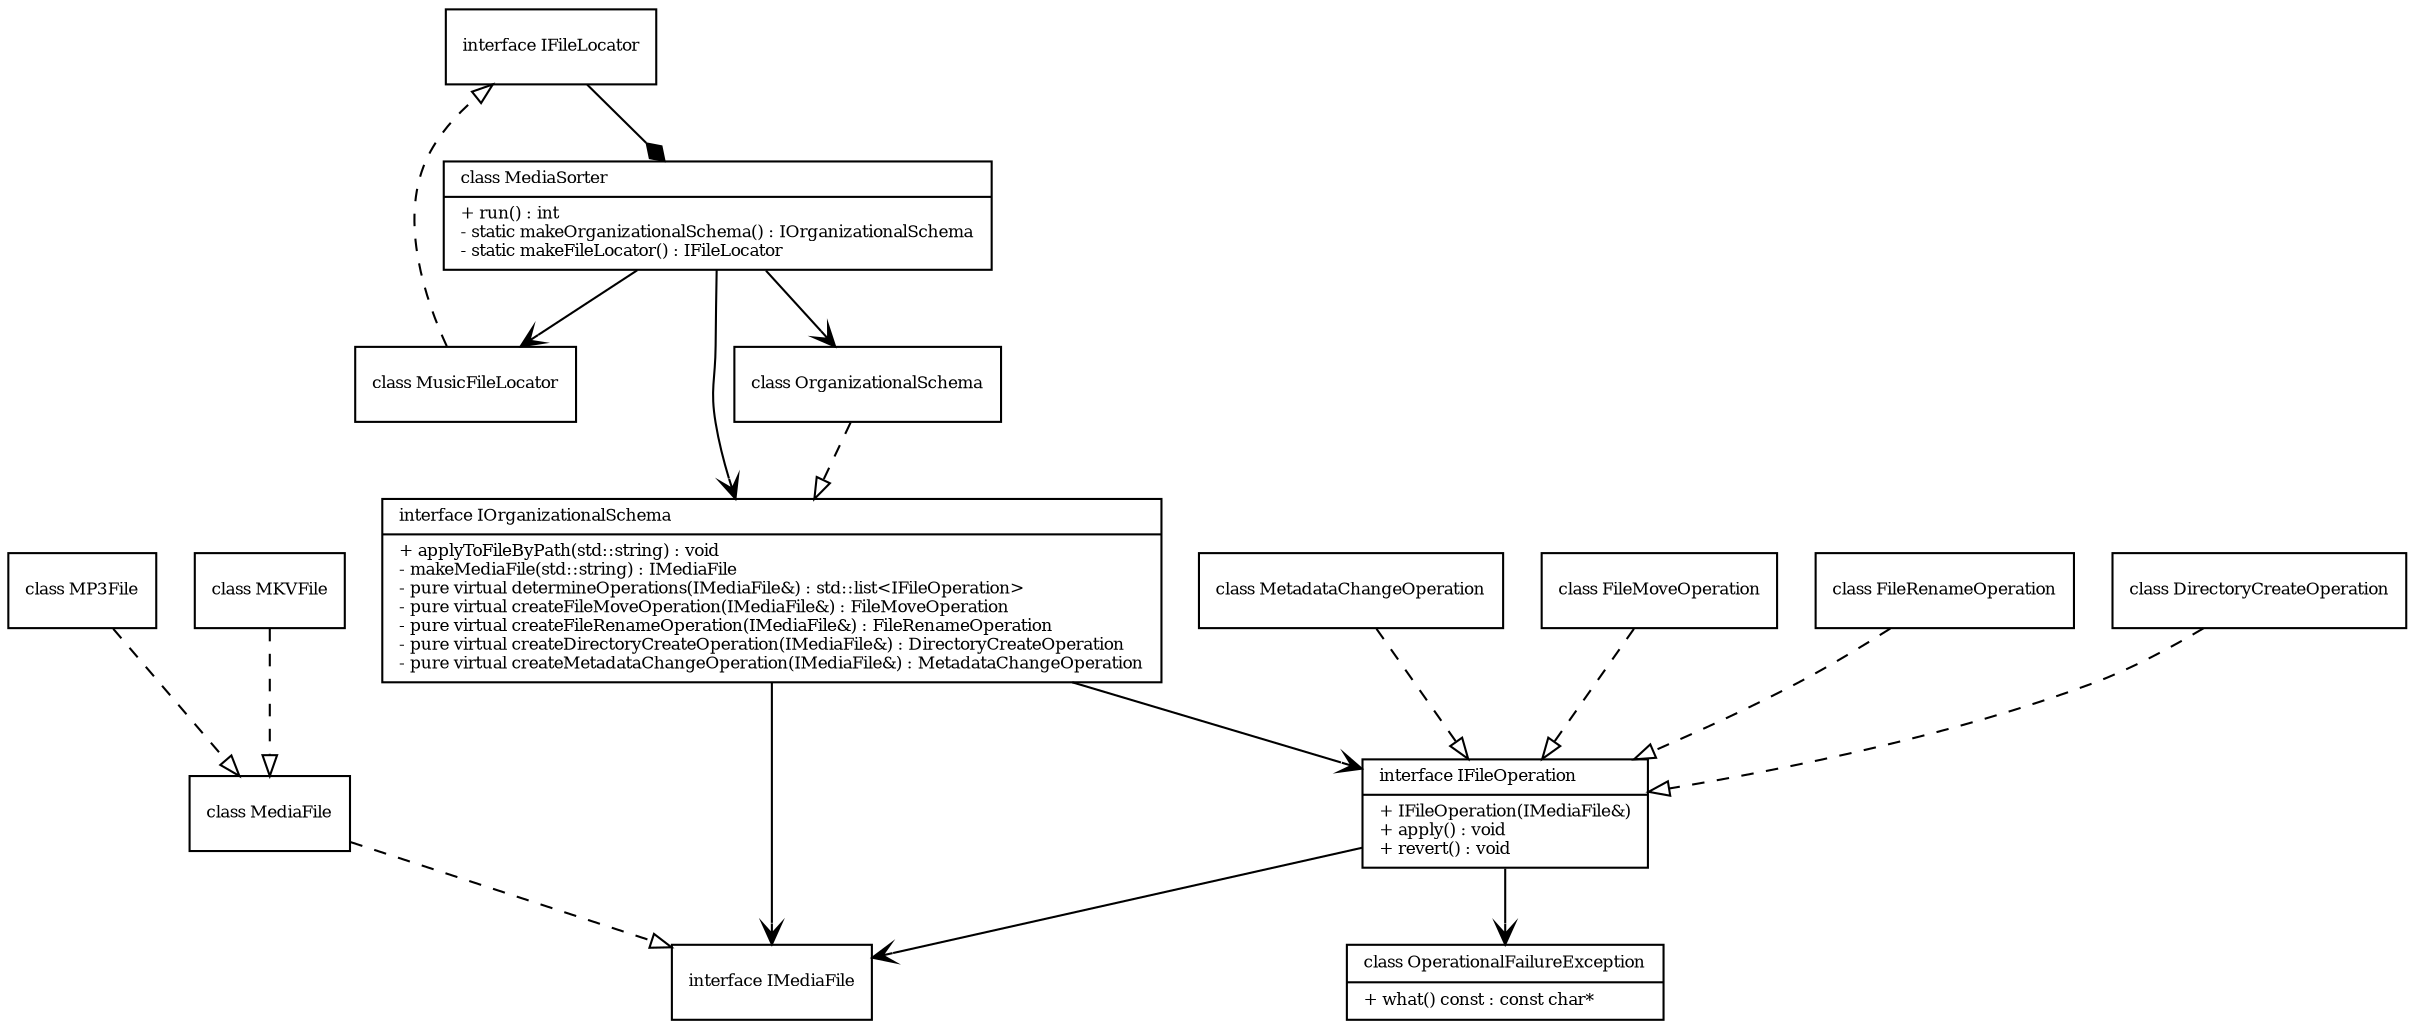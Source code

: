 digraph G {
    node [
         fontsize = 8
         shape = "record"
    ]
    edge [
        fontsize = 8
    ]

    IFileLocator [
        label = "{interface IFileLocator\l"
                + "}"]
    MusicFileLocator [
        label = "{class MusicFileLocator\l"
                + "}"]
    MediaSorter [
        label = "{class MediaSorter\l|"
                + "+ run() : int\l"
                + "- static makeOrganizationalSchema() :"
                + " IOrganizationalSchema\l"
                + "- static makeFileLocator() : IFileLocator\l"
                + "}"]
    IFileOperation [
        label = "{interface IFileOperation\l|"
                + "+ IFileOperation(IMediaFile&)\l"
                + "+ apply() : void\l"
                + "+ revert() : void\l"
                + "}"]
    FileMoveOperation [
        label = "{class FileMoveOperation\l"
                + "}"]
    FileRenameOperation [
        label = "{class FileRenameOperation\l"
                + "}"]
    DirectoryCreateOperation [
        label = "{class DirectoryCreateOperation\l"
                + "}"]
    MetadataChangeOperation [
        label = "{class MetadataChangeOperation\l"
                + "}"]
    IMediaFile [
        label = "{interface IMediaFile\l"
                + "}"]
    MediaFile [
        label = "{class MediaFile\l"
                + "}"]
    MP3File [
        label = "{class MP3File\l"
                + "}"]
    MKVFile [
        label = "{class MKVFile\l"
                + "}"]
    IOrganizationalSchema [
        label = "{interface IOrganizationalSchema\l|"
                + "+ applyToFileByPath(std::string) : void\l"
                + "- makeMediaFile(std::string) : IMediaFile\l"
                + "- pure virtual determineOperations(IMediaFile&) :"
                + " std::list\<IFileOperation\>\l"
                + "- pure virtual createFileMoveOperation(IMediaFile&) :"
                + " FileMoveOperation\l"
                + "- pure virtual createFileRenameOperation(IMediaFile&) :"
                + " FileRenameOperation\l"
                + "- pure virtual createDirectoryCreateOperation(IMediaFile&)"
                + " : DirectoryCreateOperation\l"
                + "- pure virtual createMetadataChangeOperation(IMediaFile&) :"
                + " MetadataChangeOperation\l"
                + "}"]
    OrganizationalSchema [
        label = "{class OrganizationalSchema\l"
                + "}"]
    OperationalFailureException [
        label = "{class OperationalFailureException\l|"
                + "+ what() const : const char*\l"
                + "}"]

    IFileLocator -> MediaSorter [arrowhead="diamond"]
    MusicFileLocator -> IFileLocator [arrowhead="empty",style="dashed"]
    FileMoveOperation -> IFileOperation [arrowhead="empty",style="dashed"]
    FileRenameOperation -> IFileOperation [arrowhead="empty",style="dashed"]
    DirectoryCreateOperation -> IFileOperation
        [arrowhead="empty",style="dashed"]
    MetadataChangeOperation -> IFileOperation
        [arrowhead="empty",style="dashed"]
    MediaFile -> IMediaFile [arrowhead="empty",style="dashed"]
    MP3File -> MediaFile [arrowhead="empty",style="dashed"]
    MKVFile -> MediaFile [arrowhead="empty",style="dashed"]
    IFileOperation -> IMediaFile [arrowhead="open"]
    IOrganizationalSchema -> IFileOperation [arrowhead="open"]
    MediaSorter -> IOrganizationalSchema [arrowhead="open"]
    OrganizationalSchema -> IOrganizationalSchema
        [arrowhead="empty",style="dashed"]
    IOrganizationalSchema -> IMediaFile [arrowhead="open"]        
    MediaSorter -> OrganizationalSchema [arrowhead="open"]
    MediaSorter -> MusicFileLocator [arrowhead="open"]
    IFileOperation -> OperationalFailureException [arrowhead="open"]
}